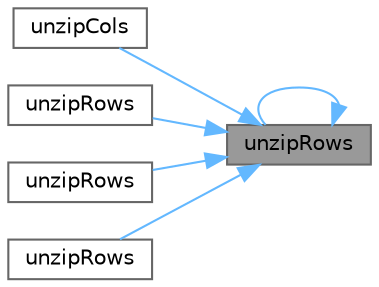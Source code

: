 digraph "unzipRows"
{
 // LATEX_PDF_SIZE
  bgcolor="transparent";
  edge [fontname=Helvetica,fontsize=10,labelfontname=Helvetica,labelfontsize=10];
  node [fontname=Helvetica,fontsize=10,shape=box,height=0.2,width=0.4];
  rankdir="RL";
  Node1 [id="Node000001",label="unzipRows",height=0.2,width=0.4,color="gray40", fillcolor="grey60", style="filled", fontcolor="black",tooltip=" "];
  Node1 -> Node2 [id="edge1_Node000001_Node000002",dir="back",color="steelblue1",style="solid",tooltip=" "];
  Node2 [id="Node000002",label="unzipCols",height=0.2,width=0.4,color="grey40", fillcolor="white", style="filled",URL="$namespaceFoam.html#a45e777cdae401bbf324712ac35fbab02",tooltip=" "];
  Node1 -> Node1 [id="edge2_Node000001_Node000001",dir="back",color="steelblue1",style="solid",tooltip=" "];
  Node1 -> Node3 [id="edge3_Node000001_Node000003",dir="back",color="steelblue1",style="solid",tooltip=" "];
  Node3 [id="Node000003",label="unzipRows",height=0.2,width=0.4,color="grey40", fillcolor="white", style="filled",URL="$namespaceFoam.html#a6fb8f7cef93afec0937b41e90f7cb678",tooltip=" "];
  Node1 -> Node4 [id="edge4_Node000001_Node000004",dir="back",color="steelblue1",style="solid",tooltip=" "];
  Node4 [id="Node000004",label="unzipRows",height=0.2,width=0.4,color="grey40", fillcolor="white", style="filled",URL="$namespaceFoam.html#abb45ba393704a57795737b154bb7de39",tooltip=" "];
  Node1 -> Node5 [id="edge5_Node000001_Node000005",dir="back",color="steelblue1",style="solid",tooltip=" "];
  Node5 [id="Node000005",label="unzipRows",height=0.2,width=0.4,color="grey40", fillcolor="white", style="filled",URL="$namespaceFoam.html#aba977a886f6e8f4389f5a14c965b4bd4",tooltip=" "];
}
